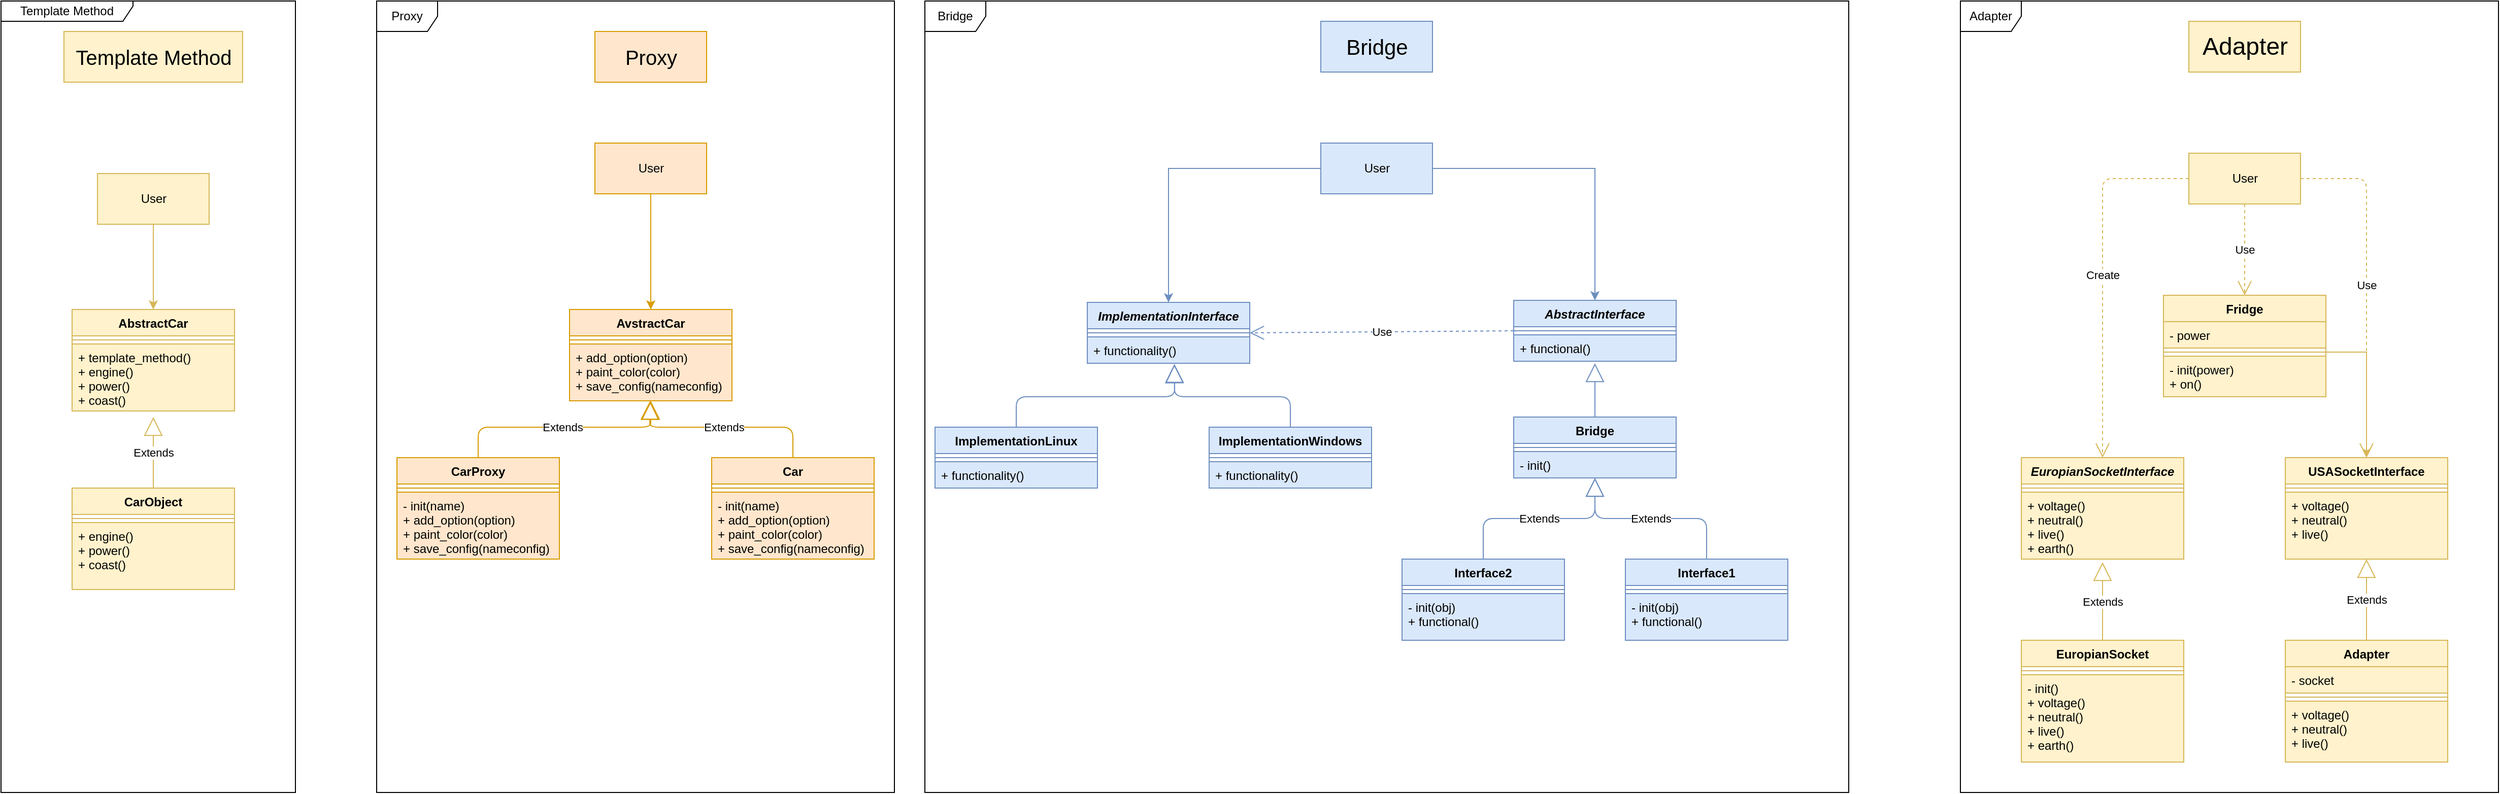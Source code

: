 <mxfile version="14.6.13" type="github">
  <diagram id="C5RBs43oDa-KdzZeNtuy" name="Page-1">
    <mxGraphModel dx="2875" dy="1827" grid="1" gridSize="10" guides="1" tooltips="1" connect="1" arrows="1" fold="1" page="1" pageScale="1" pageWidth="827" pageHeight="1169" math="0" shadow="0">
      <root>
        <mxCell id="WIyWlLk6GJQsqaUBKTNV-0" />
        <mxCell id="WIyWlLk6GJQsqaUBKTNV-1" parent="WIyWlLk6GJQsqaUBKTNV-0" />
        <mxCell id="_ZYvlDvBcddFAeTX4_bz-0" value="EuropianSocketInterface" style="swimlane;fontStyle=3;align=center;verticalAlign=top;childLayout=stackLayout;horizontal=1;startSize=26;horizontalStack=0;resizeParent=1;resizeParentMax=0;resizeLast=0;collapsible=1;marginBottom=0;fillColor=#fff2cc;strokeColor=#d6b656;" vertex="1" parent="WIyWlLk6GJQsqaUBKTNV-1">
          <mxGeometry x="350" y="160" width="160" height="100" as="geometry" />
        </mxCell>
        <mxCell id="_ZYvlDvBcddFAeTX4_bz-2" value="" style="line;strokeWidth=1;fillColor=#fff2cc;align=left;verticalAlign=middle;spacingTop=-1;spacingLeft=3;spacingRight=3;rotatable=0;labelPosition=right;points=[];portConstraint=eastwest;strokeColor=#d6b656;" vertex="1" parent="_ZYvlDvBcddFAeTX4_bz-0">
          <mxGeometry y="26" width="160" height="8" as="geometry" />
        </mxCell>
        <mxCell id="_ZYvlDvBcddFAeTX4_bz-3" value="+ voltage()&#xa;+ neutral()&#xa;+ live()&#xa;+ earth()" style="text;strokeColor=#d6b656;fillColor=#fff2cc;align=left;verticalAlign=top;spacingLeft=4;spacingRight=4;overflow=hidden;rotatable=0;points=[[0,0.5],[1,0.5]];portConstraint=eastwest;" vertex="1" parent="_ZYvlDvBcddFAeTX4_bz-0">
          <mxGeometry y="34" width="160" height="66" as="geometry" />
        </mxCell>
        <mxCell id="_ZYvlDvBcddFAeTX4_bz-4" value="EuropianSocket" style="swimlane;fontStyle=1;align=center;verticalAlign=top;childLayout=stackLayout;horizontal=1;startSize=26;horizontalStack=0;resizeParent=1;resizeParentMax=0;resizeLast=0;collapsible=1;marginBottom=0;fillColor=#fff2cc;strokeColor=#d6b656;" vertex="1" parent="WIyWlLk6GJQsqaUBKTNV-1">
          <mxGeometry x="350" y="340" width="160" height="120" as="geometry" />
        </mxCell>
        <mxCell id="_ZYvlDvBcddFAeTX4_bz-5" value="" style="line;strokeWidth=1;fillColor=#fff2cc;align=left;verticalAlign=middle;spacingTop=-1;spacingLeft=3;spacingRight=3;rotatable=0;labelPosition=right;points=[];portConstraint=eastwest;strokeColor=#d6b656;" vertex="1" parent="_ZYvlDvBcddFAeTX4_bz-4">
          <mxGeometry y="26" width="160" height="8" as="geometry" />
        </mxCell>
        <mxCell id="_ZYvlDvBcddFAeTX4_bz-6" value="- init()&#xa;+ voltage()&#xa;+ neutral()&#xa;+ live()&#xa;+ earth()" style="text;strokeColor=#d6b656;fillColor=#fff2cc;align=left;verticalAlign=top;spacingLeft=4;spacingRight=4;overflow=hidden;rotatable=0;points=[[0,0.5],[1,0.5]];portConstraint=eastwest;" vertex="1" parent="_ZYvlDvBcddFAeTX4_bz-4">
          <mxGeometry y="34" width="160" height="86" as="geometry" />
        </mxCell>
        <mxCell id="_ZYvlDvBcddFAeTX4_bz-7" value="USASocketInterface" style="swimlane;fontStyle=1;align=center;verticalAlign=top;childLayout=stackLayout;horizontal=1;startSize=26;horizontalStack=0;resizeParent=1;resizeParentMax=0;resizeLast=0;collapsible=1;marginBottom=0;fillColor=#fff2cc;strokeColor=#d6b656;" vertex="1" parent="WIyWlLk6GJQsqaUBKTNV-1">
          <mxGeometry x="610" y="160" width="160" height="100" as="geometry" />
        </mxCell>
        <mxCell id="_ZYvlDvBcddFAeTX4_bz-8" value="" style="line;strokeWidth=1;fillColor=#fff2cc;align=left;verticalAlign=middle;spacingTop=-1;spacingLeft=3;spacingRight=3;rotatable=0;labelPosition=right;points=[];portConstraint=eastwest;strokeColor=#d6b656;" vertex="1" parent="_ZYvlDvBcddFAeTX4_bz-7">
          <mxGeometry y="26" width="160" height="8" as="geometry" />
        </mxCell>
        <mxCell id="_ZYvlDvBcddFAeTX4_bz-9" value="+ voltage()&#xa;+ neutral()&#xa;+ live()" style="text;strokeColor=#d6b656;fillColor=#fff2cc;align=left;verticalAlign=top;spacingLeft=4;spacingRight=4;overflow=hidden;rotatable=0;points=[[0,0.5],[1,0.5]];portConstraint=eastwest;" vertex="1" parent="_ZYvlDvBcddFAeTX4_bz-7">
          <mxGeometry y="34" width="160" height="66" as="geometry" />
        </mxCell>
        <mxCell id="_ZYvlDvBcddFAeTX4_bz-13" value="Adapter" style="swimlane;fontStyle=1;align=center;verticalAlign=top;childLayout=stackLayout;horizontal=1;startSize=26;horizontalStack=0;resizeParent=1;resizeParentMax=0;resizeLast=0;collapsible=1;marginBottom=0;fillColor=#fff2cc;strokeColor=#d6b656;" vertex="1" parent="WIyWlLk6GJQsqaUBKTNV-1">
          <mxGeometry x="610" y="340" width="160" height="120" as="geometry" />
        </mxCell>
        <mxCell id="_ZYvlDvBcddFAeTX4_bz-14" value="- socket" style="text;strokeColor=#d6b656;fillColor=#fff2cc;align=left;verticalAlign=top;spacingLeft=4;spacingRight=4;overflow=hidden;rotatable=0;points=[[0,0.5],[1,0.5]];portConstraint=eastwest;" vertex="1" parent="_ZYvlDvBcddFAeTX4_bz-13">
          <mxGeometry y="26" width="160" height="26" as="geometry" />
        </mxCell>
        <mxCell id="_ZYvlDvBcddFAeTX4_bz-15" value="" style="line;strokeWidth=1;fillColor=#fff2cc;align=left;verticalAlign=middle;spacingTop=-1;spacingLeft=3;spacingRight=3;rotatable=0;labelPosition=right;points=[];portConstraint=eastwest;strokeColor=#d6b656;" vertex="1" parent="_ZYvlDvBcddFAeTX4_bz-13">
          <mxGeometry y="52" width="160" height="8" as="geometry" />
        </mxCell>
        <mxCell id="_ZYvlDvBcddFAeTX4_bz-16" value="+ voltage()&#xa;+ neutral()&#xa;+ live()" style="text;strokeColor=#d6b656;fillColor=#fff2cc;align=left;verticalAlign=top;spacingLeft=4;spacingRight=4;overflow=hidden;rotatable=0;points=[[0,0.5],[1,0.5]];portConstraint=eastwest;" vertex="1" parent="_ZYvlDvBcddFAeTX4_bz-13">
          <mxGeometry y="60" width="160" height="60" as="geometry" />
        </mxCell>
        <mxCell id="_ZYvlDvBcddFAeTX4_bz-17" value="Fridge" style="swimlane;fontStyle=1;align=center;verticalAlign=top;childLayout=stackLayout;horizontal=1;startSize=26;horizontalStack=0;resizeParent=1;resizeParentMax=0;resizeLast=0;collapsible=1;marginBottom=0;fillColor=#fff2cc;strokeColor=#d6b656;" vertex="1" parent="WIyWlLk6GJQsqaUBKTNV-1">
          <mxGeometry x="490" width="160" height="100" as="geometry" />
        </mxCell>
        <mxCell id="_ZYvlDvBcddFAeTX4_bz-18" value="- power" style="text;strokeColor=#d6b656;fillColor=#fff2cc;align=left;verticalAlign=top;spacingLeft=4;spacingRight=4;overflow=hidden;rotatable=0;points=[[0,0.5],[1,0.5]];portConstraint=eastwest;" vertex="1" parent="_ZYvlDvBcddFAeTX4_bz-17">
          <mxGeometry y="26" width="160" height="26" as="geometry" />
        </mxCell>
        <mxCell id="_ZYvlDvBcddFAeTX4_bz-19" value="" style="line;strokeWidth=1;fillColor=#fff2cc;align=left;verticalAlign=middle;spacingTop=-1;spacingLeft=3;spacingRight=3;rotatable=0;labelPosition=right;points=[];portConstraint=eastwest;strokeColor=#d6b656;" vertex="1" parent="_ZYvlDvBcddFAeTX4_bz-17">
          <mxGeometry y="52" width="160" height="8" as="geometry" />
        </mxCell>
        <mxCell id="_ZYvlDvBcddFAeTX4_bz-20" value="- init(power)&#xa;+ on()" style="text;strokeColor=#d6b656;fillColor=#fff2cc;align=left;verticalAlign=top;spacingLeft=4;spacingRight=4;overflow=hidden;rotatable=0;points=[[0,0.5],[1,0.5]];portConstraint=eastwest;" vertex="1" parent="_ZYvlDvBcddFAeTX4_bz-17">
          <mxGeometry y="60" width="160" height="40" as="geometry" />
        </mxCell>
        <mxCell id="_ZYvlDvBcddFAeTX4_bz-21" value="User" style="html=1;fillColor=#fff2cc;strokeColor=#d6b656;" vertex="1" parent="WIyWlLk6GJQsqaUBKTNV-1">
          <mxGeometry x="515" y="-140" width="110" height="50" as="geometry" />
        </mxCell>
        <mxCell id="_ZYvlDvBcddFAeTX4_bz-25" value="Extends" style="endArrow=block;endSize=16;endFill=0;html=1;exitX=0.5;exitY=0;exitDx=0;exitDy=0;fillColor=#fff2cc;strokeColor=#d6b656;" edge="1" parent="WIyWlLk6GJQsqaUBKTNV-1" source="_ZYvlDvBcddFAeTX4_bz-4">
          <mxGeometry width="160" relative="1" as="geometry">
            <mxPoint x="480" y="290" as="sourcePoint" />
            <mxPoint x="430" y="263" as="targetPoint" />
          </mxGeometry>
        </mxCell>
        <mxCell id="_ZYvlDvBcddFAeTX4_bz-26" value="Extends" style="endArrow=block;endSize=16;endFill=0;html=1;exitX=0.5;exitY=0;exitDx=0;exitDy=0;fillColor=#fff2cc;strokeColor=#d6b656;" edge="1" parent="WIyWlLk6GJQsqaUBKTNV-1" source="_ZYvlDvBcddFAeTX4_bz-13" target="_ZYvlDvBcddFAeTX4_bz-9">
          <mxGeometry width="160" relative="1" as="geometry">
            <mxPoint x="480" y="290" as="sourcePoint" />
            <mxPoint x="680" y="270" as="targetPoint" />
          </mxGeometry>
        </mxCell>
        <mxCell id="_ZYvlDvBcddFAeTX4_bz-27" style="edgeStyle=orthogonalEdgeStyle;rounded=0;orthogonalLoop=1;jettySize=auto;html=1;fillColor=#fff2cc;strokeColor=#d6b656;" edge="1" parent="WIyWlLk6GJQsqaUBKTNV-1" source="_ZYvlDvBcddFAeTX4_bz-19" target="_ZYvlDvBcddFAeTX4_bz-7">
          <mxGeometry relative="1" as="geometry" />
        </mxCell>
        <mxCell id="_ZYvlDvBcddFAeTX4_bz-30" value="Create" style="endArrow=open;endSize=12;dashed=1;html=1;exitX=0;exitY=0.5;exitDx=0;exitDy=0;entryX=0.5;entryY=0;entryDx=0;entryDy=0;fillColor=#fff2cc;strokeColor=#d6b656;" edge="1" parent="WIyWlLk6GJQsqaUBKTNV-1" source="_ZYvlDvBcddFAeTX4_bz-21" target="_ZYvlDvBcddFAeTX4_bz-0">
          <mxGeometry width="160" relative="1" as="geometry">
            <mxPoint x="440" y="150" as="sourcePoint" />
            <mxPoint x="600" y="150" as="targetPoint" />
            <Array as="points">
              <mxPoint x="430" y="-115" />
            </Array>
          </mxGeometry>
        </mxCell>
        <mxCell id="_ZYvlDvBcddFAeTX4_bz-31" value="Use" style="endArrow=open;endSize=12;dashed=1;html=1;exitX=0.5;exitY=1;exitDx=0;exitDy=0;entryX=0.5;entryY=0;entryDx=0;entryDy=0;fillColor=#fff2cc;strokeColor=#d6b656;" edge="1" parent="WIyWlLk6GJQsqaUBKTNV-1" source="_ZYvlDvBcddFAeTX4_bz-21" target="_ZYvlDvBcddFAeTX4_bz-17">
          <mxGeometry width="160" relative="1" as="geometry">
            <mxPoint x="440" y="150" as="sourcePoint" />
            <mxPoint x="600" y="150" as="targetPoint" />
          </mxGeometry>
        </mxCell>
        <mxCell id="_ZYvlDvBcddFAeTX4_bz-32" value="Use" style="endArrow=open;endSize=12;dashed=1;html=1;exitX=1;exitY=0.5;exitDx=0;exitDy=0;entryX=0.5;entryY=0;entryDx=0;entryDy=0;fillColor=#fff2cc;strokeColor=#d6b656;" edge="1" parent="WIyWlLk6GJQsqaUBKTNV-1" source="_ZYvlDvBcddFAeTX4_bz-21" target="_ZYvlDvBcddFAeTX4_bz-7">
          <mxGeometry width="160" relative="1" as="geometry">
            <mxPoint x="440" y="150" as="sourcePoint" />
            <mxPoint x="600" y="150" as="targetPoint" />
            <Array as="points">
              <mxPoint x="690" y="-115" />
            </Array>
          </mxGeometry>
        </mxCell>
        <mxCell id="_ZYvlDvBcddFAeTX4_bz-33" value="&lt;font style=&quot;font-size: 24px&quot;&gt;Adapter&lt;/font&gt;" style="html=1;fillColor=#fff2cc;strokeColor=#d6b656;" vertex="1" parent="WIyWlLk6GJQsqaUBKTNV-1">
          <mxGeometry x="515" y="-270" width="110" height="50" as="geometry" />
        </mxCell>
        <mxCell id="_ZYvlDvBcddFAeTX4_bz-34" value="Adapter" style="shape=umlFrame;whiteSpace=wrap;html=1;" vertex="1" parent="WIyWlLk6GJQsqaUBKTNV-1">
          <mxGeometry x="290" y="-290" width="530" height="780" as="geometry" />
        </mxCell>
        <mxCell id="_ZYvlDvBcddFAeTX4_bz-35" value="AbstractInterface" style="swimlane;fontStyle=3;align=center;verticalAlign=top;childLayout=stackLayout;horizontal=1;startSize=26;horizontalStack=0;resizeParent=1;resizeParentMax=0;resizeLast=0;collapsible=1;marginBottom=0;fillColor=#dae8fc;strokeColor=#6c8ebf;" vertex="1" parent="WIyWlLk6GJQsqaUBKTNV-1">
          <mxGeometry x="-150" y="5" width="160" height="60" as="geometry" />
        </mxCell>
        <mxCell id="_ZYvlDvBcddFAeTX4_bz-37" value="" style="line;strokeWidth=1;fillColor=#dae8fc;align=left;verticalAlign=middle;spacingTop=-1;spacingLeft=3;spacingRight=3;rotatable=0;labelPosition=right;points=[];portConstraint=eastwest;strokeColor=#6c8ebf;" vertex="1" parent="_ZYvlDvBcddFAeTX4_bz-35">
          <mxGeometry y="26" width="160" height="8" as="geometry" />
        </mxCell>
        <mxCell id="_ZYvlDvBcddFAeTX4_bz-38" value="+ functional()" style="text;strokeColor=#6c8ebf;fillColor=#dae8fc;align=left;verticalAlign=top;spacingLeft=4;spacingRight=4;overflow=hidden;rotatable=0;points=[[0,0.5],[1,0.5]];portConstraint=eastwest;" vertex="1" parent="_ZYvlDvBcddFAeTX4_bz-35">
          <mxGeometry y="34" width="160" height="26" as="geometry" />
        </mxCell>
        <mxCell id="_ZYvlDvBcddFAeTX4_bz-39" value="Bridge" style="swimlane;fontStyle=1;align=center;verticalAlign=top;childLayout=stackLayout;horizontal=1;startSize=26;horizontalStack=0;resizeParent=1;resizeParentMax=0;resizeLast=0;collapsible=1;marginBottom=0;fillColor=#dae8fc;strokeColor=#6c8ebf;" vertex="1" parent="WIyWlLk6GJQsqaUBKTNV-1">
          <mxGeometry x="-150" y="120" width="160" height="60" as="geometry" />
        </mxCell>
        <mxCell id="_ZYvlDvBcddFAeTX4_bz-40" value="" style="line;strokeWidth=1;fillColor=#dae8fc;align=left;verticalAlign=middle;spacingTop=-1;spacingLeft=3;spacingRight=3;rotatable=0;labelPosition=right;points=[];portConstraint=eastwest;strokeColor=#6c8ebf;" vertex="1" parent="_ZYvlDvBcddFAeTX4_bz-39">
          <mxGeometry y="26" width="160" height="8" as="geometry" />
        </mxCell>
        <mxCell id="_ZYvlDvBcddFAeTX4_bz-41" value="- init()" style="text;strokeColor=#6c8ebf;fillColor=#dae8fc;align=left;verticalAlign=top;spacingLeft=4;spacingRight=4;overflow=hidden;rotatable=0;points=[[0,0.5],[1,0.5]];portConstraint=eastwest;" vertex="1" parent="_ZYvlDvBcddFAeTX4_bz-39">
          <mxGeometry y="34" width="160" height="26" as="geometry" />
        </mxCell>
        <mxCell id="_ZYvlDvBcddFAeTX4_bz-42" value="Interface1" style="swimlane;fontStyle=1;align=center;verticalAlign=top;childLayout=stackLayout;horizontal=1;startSize=26;horizontalStack=0;resizeParent=1;resizeParentMax=0;resizeLast=0;collapsible=1;marginBottom=0;fillColor=#dae8fc;strokeColor=#6c8ebf;" vertex="1" parent="WIyWlLk6GJQsqaUBKTNV-1">
          <mxGeometry x="-40" y="260" width="160" height="80" as="geometry" />
        </mxCell>
        <mxCell id="_ZYvlDvBcddFAeTX4_bz-43" value="" style="line;strokeWidth=1;fillColor=#dae8fc;align=left;verticalAlign=middle;spacingTop=-1;spacingLeft=3;spacingRight=3;rotatable=0;labelPosition=right;points=[];portConstraint=eastwest;strokeColor=#6c8ebf;" vertex="1" parent="_ZYvlDvBcddFAeTX4_bz-42">
          <mxGeometry y="26" width="160" height="8" as="geometry" />
        </mxCell>
        <mxCell id="_ZYvlDvBcddFAeTX4_bz-44" value="- init(obj)&#xa;+ functional()" style="text;strokeColor=#6c8ebf;fillColor=#dae8fc;align=left;verticalAlign=top;spacingLeft=4;spacingRight=4;overflow=hidden;rotatable=0;points=[[0,0.5],[1,0.5]];portConstraint=eastwest;" vertex="1" parent="_ZYvlDvBcddFAeTX4_bz-42">
          <mxGeometry y="34" width="160" height="46" as="geometry" />
        </mxCell>
        <mxCell id="_ZYvlDvBcddFAeTX4_bz-45" value="Interface2" style="swimlane;fontStyle=1;align=center;verticalAlign=top;childLayout=stackLayout;horizontal=1;startSize=26;horizontalStack=0;resizeParent=1;resizeParentMax=0;resizeLast=0;collapsible=1;marginBottom=0;fillColor=#dae8fc;strokeColor=#6c8ebf;" vertex="1" parent="WIyWlLk6GJQsqaUBKTNV-1">
          <mxGeometry x="-260" y="260" width="160" height="80" as="geometry" />
        </mxCell>
        <mxCell id="_ZYvlDvBcddFAeTX4_bz-46" value="" style="line;strokeWidth=1;fillColor=#dae8fc;align=left;verticalAlign=middle;spacingTop=-1;spacingLeft=3;spacingRight=3;rotatable=0;labelPosition=right;points=[];portConstraint=eastwest;strokeColor=#6c8ebf;" vertex="1" parent="_ZYvlDvBcddFAeTX4_bz-45">
          <mxGeometry y="26" width="160" height="8" as="geometry" />
        </mxCell>
        <mxCell id="_ZYvlDvBcddFAeTX4_bz-47" value="- init(obj)&#xa;+ functional()" style="text;strokeColor=#6c8ebf;fillColor=#dae8fc;align=left;verticalAlign=top;spacingLeft=4;spacingRight=4;overflow=hidden;rotatable=0;points=[[0,0.5],[1,0.5]];portConstraint=eastwest;" vertex="1" parent="_ZYvlDvBcddFAeTX4_bz-45">
          <mxGeometry y="34" width="160" height="46" as="geometry" />
        </mxCell>
        <mxCell id="_ZYvlDvBcddFAeTX4_bz-48" value="ImplementationInterface" style="swimlane;fontStyle=3;align=center;verticalAlign=top;childLayout=stackLayout;horizontal=1;startSize=26;horizontalStack=0;resizeParent=1;resizeParentMax=0;resizeLast=0;collapsible=1;marginBottom=0;fillColor=#dae8fc;strokeColor=#6c8ebf;" vertex="1" parent="WIyWlLk6GJQsqaUBKTNV-1">
          <mxGeometry x="-570" y="7" width="160" height="60" as="geometry" />
        </mxCell>
        <mxCell id="_ZYvlDvBcddFAeTX4_bz-50" value="" style="line;strokeWidth=1;fillColor=#dae8fc;align=left;verticalAlign=middle;spacingTop=-1;spacingLeft=3;spacingRight=3;rotatable=0;labelPosition=right;points=[];portConstraint=eastwest;strokeColor=#6c8ebf;" vertex="1" parent="_ZYvlDvBcddFAeTX4_bz-48">
          <mxGeometry y="26" width="160" height="8" as="geometry" />
        </mxCell>
        <mxCell id="_ZYvlDvBcddFAeTX4_bz-51" value="+ functionality()" style="text;strokeColor=#6c8ebf;fillColor=#dae8fc;align=left;verticalAlign=top;spacingLeft=4;spacingRight=4;overflow=hidden;rotatable=0;points=[[0,0.5],[1,0.5]];portConstraint=eastwest;" vertex="1" parent="_ZYvlDvBcddFAeTX4_bz-48">
          <mxGeometry y="34" width="160" height="26" as="geometry" />
        </mxCell>
        <mxCell id="_ZYvlDvBcddFAeTX4_bz-52" value="ImplementationWindows" style="swimlane;fontStyle=1;align=center;verticalAlign=top;childLayout=stackLayout;horizontal=1;startSize=26;horizontalStack=0;resizeParent=1;resizeParentMax=0;resizeLast=0;collapsible=1;marginBottom=0;fillColor=#dae8fc;strokeColor=#6c8ebf;" vertex="1" parent="WIyWlLk6GJQsqaUBKTNV-1">
          <mxGeometry x="-450" y="130" width="160" height="60" as="geometry" />
        </mxCell>
        <mxCell id="_ZYvlDvBcddFAeTX4_bz-53" value="" style="line;strokeWidth=1;fillColor=#dae8fc;align=left;verticalAlign=middle;spacingTop=-1;spacingLeft=3;spacingRight=3;rotatable=0;labelPosition=right;points=[];portConstraint=eastwest;strokeColor=#6c8ebf;" vertex="1" parent="_ZYvlDvBcddFAeTX4_bz-52">
          <mxGeometry y="26" width="160" height="8" as="geometry" />
        </mxCell>
        <mxCell id="_ZYvlDvBcddFAeTX4_bz-54" value="+ functionality()" style="text;strokeColor=#6c8ebf;fillColor=#dae8fc;align=left;verticalAlign=top;spacingLeft=4;spacingRight=4;overflow=hidden;rotatable=0;points=[[0,0.5],[1,0.5]];portConstraint=eastwest;" vertex="1" parent="_ZYvlDvBcddFAeTX4_bz-52">
          <mxGeometry y="34" width="160" height="26" as="geometry" />
        </mxCell>
        <mxCell id="_ZYvlDvBcddFAeTX4_bz-55" value="ImplementationLinux" style="swimlane;fontStyle=1;align=center;verticalAlign=top;childLayout=stackLayout;horizontal=1;startSize=26;horizontalStack=0;resizeParent=1;resizeParentMax=0;resizeLast=0;collapsible=1;marginBottom=0;fillColor=#dae8fc;strokeColor=#6c8ebf;" vertex="1" parent="WIyWlLk6GJQsqaUBKTNV-1">
          <mxGeometry x="-720" y="130" width="160" height="60" as="geometry" />
        </mxCell>
        <mxCell id="_ZYvlDvBcddFAeTX4_bz-56" value="" style="line;strokeWidth=1;fillColor=#dae8fc;align=left;verticalAlign=middle;spacingTop=-1;spacingLeft=3;spacingRight=3;rotatable=0;labelPosition=right;points=[];portConstraint=eastwest;strokeColor=#6c8ebf;" vertex="1" parent="_ZYvlDvBcddFAeTX4_bz-55">
          <mxGeometry y="26" width="160" height="8" as="geometry" />
        </mxCell>
        <mxCell id="_ZYvlDvBcddFAeTX4_bz-57" value="+ functionality()" style="text;strokeColor=#6c8ebf;fillColor=#dae8fc;align=left;verticalAlign=top;spacingLeft=4;spacingRight=4;overflow=hidden;rotatable=0;points=[[0,0.5],[1,0.5]];portConstraint=eastwest;" vertex="1" parent="_ZYvlDvBcddFAeTX4_bz-55">
          <mxGeometry y="34" width="160" height="26" as="geometry" />
        </mxCell>
        <mxCell id="_ZYvlDvBcddFAeTX4_bz-58" value="" style="endArrow=block;endSize=16;endFill=0;html=1;entryX=0.536;entryY=1.046;entryDx=0;entryDy=0;entryPerimeter=0;exitX=0.5;exitY=0;exitDx=0;exitDy=0;fillColor=#dae8fc;strokeColor=#6c8ebf;" edge="1" parent="WIyWlLk6GJQsqaUBKTNV-1" source="_ZYvlDvBcddFAeTX4_bz-52" target="_ZYvlDvBcddFAeTX4_bz-51">
          <mxGeometry width="160" relative="1" as="geometry">
            <mxPoint x="-370" y="130" as="sourcePoint" />
            <mxPoint x="-210" y="130" as="targetPoint" />
            <Array as="points">
              <mxPoint x="-370" y="100" />
              <mxPoint x="-430" y="100" />
              <mxPoint x="-484" y="100" />
            </Array>
          </mxGeometry>
        </mxCell>
        <mxCell id="_ZYvlDvBcddFAeTX4_bz-59" value="" style="endArrow=block;endSize=16;endFill=0;html=1;exitX=0.5;exitY=0;exitDx=0;exitDy=0;entryX=0.536;entryY=1.022;entryDx=0;entryDy=0;entryPerimeter=0;fillColor=#dae8fc;strokeColor=#6c8ebf;" edge="1" parent="WIyWlLk6GJQsqaUBKTNV-1" source="_ZYvlDvBcddFAeTX4_bz-55" target="_ZYvlDvBcddFAeTX4_bz-51">
          <mxGeometry width="160" relative="1" as="geometry">
            <mxPoint x="-360" y="140" as="sourcePoint" />
            <mxPoint x="-480" y="70" as="targetPoint" />
            <Array as="points">
              <mxPoint x="-640" y="100" />
              <mxPoint x="-484" y="100" />
            </Array>
          </mxGeometry>
        </mxCell>
        <mxCell id="_ZYvlDvBcddFAeTX4_bz-60" value="Extends" style="endArrow=block;endSize=16;endFill=0;html=1;exitX=0.5;exitY=0;exitDx=0;exitDy=0;fillColor=#dae8fc;strokeColor=#6c8ebf;" edge="1" parent="WIyWlLk6GJQsqaUBKTNV-1" source="_ZYvlDvBcddFAeTX4_bz-45">
          <mxGeometry width="160" relative="1" as="geometry">
            <mxPoint x="-310" y="180" as="sourcePoint" />
            <mxPoint x="-70" y="180" as="targetPoint" />
            <Array as="points">
              <mxPoint x="-180" y="220" />
              <mxPoint x="-70" y="220" />
            </Array>
          </mxGeometry>
        </mxCell>
        <mxCell id="_ZYvlDvBcddFAeTX4_bz-61" value="Extends" style="endArrow=block;endSize=16;endFill=0;html=1;exitX=0.5;exitY=0;exitDx=0;exitDy=0;entryX=0.5;entryY=1;entryDx=0;entryDy=0;fillColor=#dae8fc;strokeColor=#6c8ebf;" edge="1" parent="WIyWlLk6GJQsqaUBKTNV-1" source="_ZYvlDvBcddFAeTX4_bz-42" target="_ZYvlDvBcddFAeTX4_bz-39">
          <mxGeometry width="160" relative="1" as="geometry">
            <mxPoint x="-310" y="180" as="sourcePoint" />
            <mxPoint x="-150" y="180" as="targetPoint" />
            <Array as="points">
              <mxPoint x="40" y="220" />
              <mxPoint x="-70" y="220" />
            </Array>
          </mxGeometry>
        </mxCell>
        <mxCell id="_ZYvlDvBcddFAeTX4_bz-62" value="" style="endArrow=block;endSize=16;endFill=0;html=1;exitX=0.5;exitY=0;exitDx=0;exitDy=0;fillColor=#dae8fc;strokeColor=#6c8ebf;" edge="1" parent="WIyWlLk6GJQsqaUBKTNV-1" source="_ZYvlDvBcddFAeTX4_bz-39">
          <mxGeometry width="160" relative="1" as="geometry">
            <mxPoint x="-310" y="180" as="sourcePoint" />
            <mxPoint x="-70" y="67" as="targetPoint" />
          </mxGeometry>
        </mxCell>
        <mxCell id="_ZYvlDvBcddFAeTX4_bz-64" style="edgeStyle=orthogonalEdgeStyle;rounded=0;orthogonalLoop=1;jettySize=auto;html=1;entryX=0.5;entryY=0;entryDx=0;entryDy=0;fillColor=#dae8fc;strokeColor=#6c8ebf;" edge="1" parent="WIyWlLk6GJQsqaUBKTNV-1" source="_ZYvlDvBcddFAeTX4_bz-63" target="_ZYvlDvBcddFAeTX4_bz-48">
          <mxGeometry relative="1" as="geometry" />
        </mxCell>
        <mxCell id="_ZYvlDvBcddFAeTX4_bz-65" style="edgeStyle=orthogonalEdgeStyle;rounded=0;orthogonalLoop=1;jettySize=auto;html=1;entryX=0.5;entryY=0;entryDx=0;entryDy=0;fillColor=#dae8fc;strokeColor=#6c8ebf;" edge="1" parent="WIyWlLk6GJQsqaUBKTNV-1" source="_ZYvlDvBcddFAeTX4_bz-63" target="_ZYvlDvBcddFAeTX4_bz-35">
          <mxGeometry relative="1" as="geometry" />
        </mxCell>
        <mxCell id="_ZYvlDvBcddFAeTX4_bz-63" value="User" style="html=1;fillColor=#dae8fc;strokeColor=#6c8ebf;" vertex="1" parent="WIyWlLk6GJQsqaUBKTNV-1">
          <mxGeometry x="-340" y="-150" width="110" height="50" as="geometry" />
        </mxCell>
        <mxCell id="_ZYvlDvBcddFAeTX4_bz-67" value="Use" style="endArrow=open;endSize=12;dashed=1;html=1;exitX=0;exitY=0.5;exitDx=0;exitDy=0;entryX=1;entryY=0.5;entryDx=0;entryDy=0;fillColor=#dae8fc;strokeColor=#6c8ebf;" edge="1" parent="WIyWlLk6GJQsqaUBKTNV-1" source="_ZYvlDvBcddFAeTX4_bz-35" target="_ZYvlDvBcddFAeTX4_bz-48">
          <mxGeometry width="160" relative="1" as="geometry">
            <mxPoint x="-400" y="100" as="sourcePoint" />
            <mxPoint x="-240" y="100" as="targetPoint" />
          </mxGeometry>
        </mxCell>
        <mxCell id="_ZYvlDvBcddFAeTX4_bz-68" value="&lt;font style=&quot;font-size: 21px&quot;&gt;Bridge&lt;/font&gt;" style="html=1;fillColor=#dae8fc;strokeColor=#6c8ebf;" vertex="1" parent="WIyWlLk6GJQsqaUBKTNV-1">
          <mxGeometry x="-340" y="-270" width="110" height="50" as="geometry" />
        </mxCell>
        <mxCell id="_ZYvlDvBcddFAeTX4_bz-69" value="Bridge" style="shape=umlFrame;whiteSpace=wrap;html=1;" vertex="1" parent="WIyWlLk6GJQsqaUBKTNV-1">
          <mxGeometry x="-730" y="-290" width="910" height="780" as="geometry" />
        </mxCell>
        <mxCell id="_ZYvlDvBcddFAeTX4_bz-70" value="AvstractCar" style="swimlane;fontStyle=1;align=center;verticalAlign=top;childLayout=stackLayout;horizontal=1;startSize=26;horizontalStack=0;resizeParent=1;resizeParentMax=0;resizeLast=0;collapsible=1;marginBottom=0;fillColor=#ffe6cc;strokeColor=#d79b00;" vertex="1" parent="WIyWlLk6GJQsqaUBKTNV-1">
          <mxGeometry x="-1080" y="14" width="160" height="90" as="geometry" />
        </mxCell>
        <mxCell id="_ZYvlDvBcddFAeTX4_bz-72" value="" style="line;strokeWidth=1;fillColor=#ffe6cc;align=left;verticalAlign=middle;spacingTop=-1;spacingLeft=3;spacingRight=3;rotatable=0;labelPosition=right;points=[];portConstraint=eastwest;strokeColor=#d79b00;" vertex="1" parent="_ZYvlDvBcddFAeTX4_bz-70">
          <mxGeometry y="26" width="160" height="8" as="geometry" />
        </mxCell>
        <mxCell id="_ZYvlDvBcddFAeTX4_bz-73" value="+ add_option(option)&#xa;+ paint_color(color)&#xa;+ save_config(nameconfig)" style="text;strokeColor=#d79b00;fillColor=#ffe6cc;align=left;verticalAlign=top;spacingLeft=4;spacingRight=4;overflow=hidden;rotatable=0;points=[[0,0.5],[1,0.5]];portConstraint=eastwest;" vertex="1" parent="_ZYvlDvBcddFAeTX4_bz-70">
          <mxGeometry y="34" width="160" height="56" as="geometry" />
        </mxCell>
        <mxCell id="_ZYvlDvBcddFAeTX4_bz-74" value="Car" style="swimlane;fontStyle=1;align=center;verticalAlign=top;childLayout=stackLayout;horizontal=1;startSize=26;horizontalStack=0;resizeParent=1;resizeParentMax=0;resizeLast=0;collapsible=1;marginBottom=0;fillColor=#ffe6cc;strokeColor=#d79b00;" vertex="1" parent="WIyWlLk6GJQsqaUBKTNV-1">
          <mxGeometry x="-940" y="160" width="160" height="100" as="geometry" />
        </mxCell>
        <mxCell id="_ZYvlDvBcddFAeTX4_bz-75" value="" style="line;strokeWidth=1;fillColor=#ffe6cc;align=left;verticalAlign=middle;spacingTop=-1;spacingLeft=3;spacingRight=3;rotatable=0;labelPosition=right;points=[];portConstraint=eastwest;strokeColor=#d79b00;" vertex="1" parent="_ZYvlDvBcddFAeTX4_bz-74">
          <mxGeometry y="26" width="160" height="8" as="geometry" />
        </mxCell>
        <mxCell id="_ZYvlDvBcddFAeTX4_bz-76" value="- init(name)&#xa;+ add_option(option)&#xa;+ paint_color(color)&#xa;+ save_config(nameconfig)" style="text;strokeColor=#d79b00;fillColor=#ffe6cc;align=left;verticalAlign=top;spacingLeft=4;spacingRight=4;overflow=hidden;rotatable=0;points=[[0,0.5],[1,0.5]];portConstraint=eastwest;" vertex="1" parent="_ZYvlDvBcddFAeTX4_bz-74">
          <mxGeometry y="34" width="160" height="66" as="geometry" />
        </mxCell>
        <mxCell id="_ZYvlDvBcddFAeTX4_bz-77" value="CarProxy" style="swimlane;fontStyle=1;align=center;verticalAlign=top;childLayout=stackLayout;horizontal=1;startSize=26;horizontalStack=0;resizeParent=1;resizeParentMax=0;resizeLast=0;collapsible=1;marginBottom=0;fillColor=#ffe6cc;strokeColor=#d79b00;" vertex="1" parent="WIyWlLk6GJQsqaUBKTNV-1">
          <mxGeometry x="-1250" y="160" width="160" height="100" as="geometry" />
        </mxCell>
        <mxCell id="_ZYvlDvBcddFAeTX4_bz-78" value="" style="line;strokeWidth=1;fillColor=#ffe6cc;align=left;verticalAlign=middle;spacingTop=-1;spacingLeft=3;spacingRight=3;rotatable=0;labelPosition=right;points=[];portConstraint=eastwest;strokeColor=#d79b00;" vertex="1" parent="_ZYvlDvBcddFAeTX4_bz-77">
          <mxGeometry y="26" width="160" height="8" as="geometry" />
        </mxCell>
        <mxCell id="_ZYvlDvBcddFAeTX4_bz-79" value="- init(name)&#xa;+ add_option(option)&#xa;+ paint_color(color)&#xa;+ save_config(nameconfig)" style="text;strokeColor=#d79b00;fillColor=#ffe6cc;align=left;verticalAlign=top;spacingLeft=4;spacingRight=4;overflow=hidden;rotatable=0;points=[[0,0.5],[1,0.5]];portConstraint=eastwest;" vertex="1" parent="_ZYvlDvBcddFAeTX4_bz-77">
          <mxGeometry y="34" width="160" height="66" as="geometry" />
        </mxCell>
        <mxCell id="_ZYvlDvBcddFAeTX4_bz-80" value="Extends" style="endArrow=block;endSize=16;endFill=0;html=1;exitX=0.5;exitY=0;exitDx=0;exitDy=0;entryX=0.495;entryY=1.004;entryDx=0;entryDy=0;entryPerimeter=0;fillColor=#ffe6cc;strokeColor=#d79b00;" edge="1" parent="WIyWlLk6GJQsqaUBKTNV-1" source="_ZYvlDvBcddFAeTX4_bz-74" target="_ZYvlDvBcddFAeTX4_bz-73">
          <mxGeometry width="160" relative="1" as="geometry">
            <mxPoint x="-1010" y="120" as="sourcePoint" />
            <mxPoint x="-850" y="120" as="targetPoint" />
            <Array as="points">
              <mxPoint x="-860" y="130" />
              <mxPoint x="-1001" y="130" />
            </Array>
          </mxGeometry>
        </mxCell>
        <mxCell id="_ZYvlDvBcddFAeTX4_bz-81" value="Extends" style="endArrow=block;endSize=16;endFill=0;html=1;exitX=0.5;exitY=0;exitDx=0;exitDy=0;fillColor=#ffe6cc;strokeColor=#d79b00;" edge="1" parent="WIyWlLk6GJQsqaUBKTNV-1" source="_ZYvlDvBcddFAeTX4_bz-77" target="_ZYvlDvBcddFAeTX4_bz-73">
          <mxGeometry width="160" relative="1" as="geometry">
            <mxPoint x="-1010" y="120" as="sourcePoint" />
            <mxPoint x="-850" y="120" as="targetPoint" />
            <Array as="points">
              <mxPoint x="-1170" y="130" />
              <mxPoint x="-1000" y="130" />
            </Array>
          </mxGeometry>
        </mxCell>
        <mxCell id="_ZYvlDvBcddFAeTX4_bz-83" style="edgeStyle=orthogonalEdgeStyle;rounded=0;orthogonalLoop=1;jettySize=auto;html=1;entryX=0.5;entryY=0;entryDx=0;entryDy=0;fillColor=#ffe6cc;strokeColor=#d79b00;" edge="1" parent="WIyWlLk6GJQsqaUBKTNV-1" source="_ZYvlDvBcddFAeTX4_bz-82" target="_ZYvlDvBcddFAeTX4_bz-70">
          <mxGeometry relative="1" as="geometry" />
        </mxCell>
        <mxCell id="_ZYvlDvBcddFAeTX4_bz-82" value="User" style="html=1;fillColor=#ffe6cc;strokeColor=#d79b00;" vertex="1" parent="WIyWlLk6GJQsqaUBKTNV-1">
          <mxGeometry x="-1055" y="-150" width="110" height="50" as="geometry" />
        </mxCell>
        <mxCell id="_ZYvlDvBcddFAeTX4_bz-84" value="&lt;font style=&quot;font-size: 20px&quot;&gt;Proxy&lt;/font&gt;" style="html=1;fillColor=#ffe6cc;strokeColor=#d79b00;" vertex="1" parent="WIyWlLk6GJQsqaUBKTNV-1">
          <mxGeometry x="-1055" y="-260" width="110" height="50" as="geometry" />
        </mxCell>
        <mxCell id="_ZYvlDvBcddFAeTX4_bz-85" value="Proxy" style="shape=umlFrame;whiteSpace=wrap;html=1;" vertex="1" parent="WIyWlLk6GJQsqaUBKTNV-1">
          <mxGeometry x="-1270" y="-290" width="510" height="780" as="geometry" />
        </mxCell>
        <mxCell id="_ZYvlDvBcddFAeTX4_bz-86" value="AbstractCar" style="swimlane;fontStyle=1;align=center;verticalAlign=top;childLayout=stackLayout;horizontal=1;startSize=26;horizontalStack=0;resizeParent=1;resizeParentMax=0;resizeLast=0;collapsible=1;marginBottom=0;fillColor=#fff2cc;strokeColor=#d6b656;" vertex="1" parent="WIyWlLk6GJQsqaUBKTNV-1">
          <mxGeometry x="-1570" y="14" width="160" height="100" as="geometry" />
        </mxCell>
        <mxCell id="_ZYvlDvBcddFAeTX4_bz-88" value="" style="line;strokeWidth=1;fillColor=#fff2cc;align=left;verticalAlign=middle;spacingTop=-1;spacingLeft=3;spacingRight=3;rotatable=0;labelPosition=right;points=[];portConstraint=eastwest;strokeColor=#d6b656;" vertex="1" parent="_ZYvlDvBcddFAeTX4_bz-86">
          <mxGeometry y="26" width="160" height="8" as="geometry" />
        </mxCell>
        <mxCell id="_ZYvlDvBcddFAeTX4_bz-89" value="+ template_method()&#xa;+ engine()&#xa;+ power()&#xa;+ coast()" style="text;strokeColor=#d6b656;fillColor=#fff2cc;align=left;verticalAlign=top;spacingLeft=4;spacingRight=4;overflow=hidden;rotatable=0;points=[[0,0.5],[1,0.5]];portConstraint=eastwest;" vertex="1" parent="_ZYvlDvBcddFAeTX4_bz-86">
          <mxGeometry y="34" width="160" height="66" as="geometry" />
        </mxCell>
        <mxCell id="_ZYvlDvBcddFAeTX4_bz-91" value="CarObject" style="swimlane;fontStyle=1;align=center;verticalAlign=top;childLayout=stackLayout;horizontal=1;startSize=26;horizontalStack=0;resizeParent=1;resizeParentMax=0;resizeLast=0;collapsible=1;marginBottom=0;fillColor=#fff2cc;strokeColor=#d6b656;" vertex="1" parent="WIyWlLk6GJQsqaUBKTNV-1">
          <mxGeometry x="-1570" y="190" width="160" height="100" as="geometry" />
        </mxCell>
        <mxCell id="_ZYvlDvBcddFAeTX4_bz-92" value="" style="line;strokeWidth=1;fillColor=#fff2cc;align=left;verticalAlign=middle;spacingTop=-1;spacingLeft=3;spacingRight=3;rotatable=0;labelPosition=right;points=[];portConstraint=eastwest;strokeColor=#d6b656;" vertex="1" parent="_ZYvlDvBcddFAeTX4_bz-91">
          <mxGeometry y="26" width="160" height="8" as="geometry" />
        </mxCell>
        <mxCell id="_ZYvlDvBcddFAeTX4_bz-93" value="+ engine()&#xa;+ power()&#xa;+ coast()" style="text;strokeColor=#d6b656;fillColor=#fff2cc;align=left;verticalAlign=top;spacingLeft=4;spacingRight=4;overflow=hidden;rotatable=0;points=[[0,0.5],[1,0.5]];portConstraint=eastwest;" vertex="1" parent="_ZYvlDvBcddFAeTX4_bz-91">
          <mxGeometry y="34" width="160" height="66" as="geometry" />
        </mxCell>
        <mxCell id="_ZYvlDvBcddFAeTX4_bz-95" style="edgeStyle=orthogonalEdgeStyle;rounded=0;orthogonalLoop=1;jettySize=auto;html=1;entryX=0.5;entryY=0;entryDx=0;entryDy=0;fillColor=#fff2cc;strokeColor=#d6b656;" edge="1" parent="WIyWlLk6GJQsqaUBKTNV-1" source="_ZYvlDvBcddFAeTX4_bz-94" target="_ZYvlDvBcddFAeTX4_bz-86">
          <mxGeometry relative="1" as="geometry" />
        </mxCell>
        <mxCell id="_ZYvlDvBcddFAeTX4_bz-94" value="User" style="html=1;fillColor=#fff2cc;strokeColor=#d6b656;" vertex="1" parent="WIyWlLk6GJQsqaUBKTNV-1">
          <mxGeometry x="-1545" y="-120" width="110" height="50" as="geometry" />
        </mxCell>
        <mxCell id="_ZYvlDvBcddFAeTX4_bz-96" value="Extends" style="endArrow=block;endSize=16;endFill=0;html=1;exitX=0.5;exitY=0;exitDx=0;exitDy=0;fillColor=#fff2cc;strokeColor=#d6b656;" edge="1" parent="WIyWlLk6GJQsqaUBKTNV-1" source="_ZYvlDvBcddFAeTX4_bz-91">
          <mxGeometry width="160" relative="1" as="geometry">
            <mxPoint x="-1640" y="149.41" as="sourcePoint" />
            <mxPoint x="-1490" y="120" as="targetPoint" />
          </mxGeometry>
        </mxCell>
        <mxCell id="_ZYvlDvBcddFAeTX4_bz-97" value="&lt;font style=&quot;font-size: 20px&quot;&gt;Template Method&lt;/font&gt;" style="html=1;fillColor=#fff2cc;strokeColor=#d6b656;" vertex="1" parent="WIyWlLk6GJQsqaUBKTNV-1">
          <mxGeometry x="-1578" y="-260" width="176" height="50" as="geometry" />
        </mxCell>
        <mxCell id="_ZYvlDvBcddFAeTX4_bz-98" value="Template Method" style="shape=umlFrame;whiteSpace=wrap;html=1;width=130;height=20;" vertex="1" parent="WIyWlLk6GJQsqaUBKTNV-1">
          <mxGeometry x="-1640" y="-290" width="290" height="780" as="geometry" />
        </mxCell>
      </root>
    </mxGraphModel>
  </diagram>
</mxfile>
